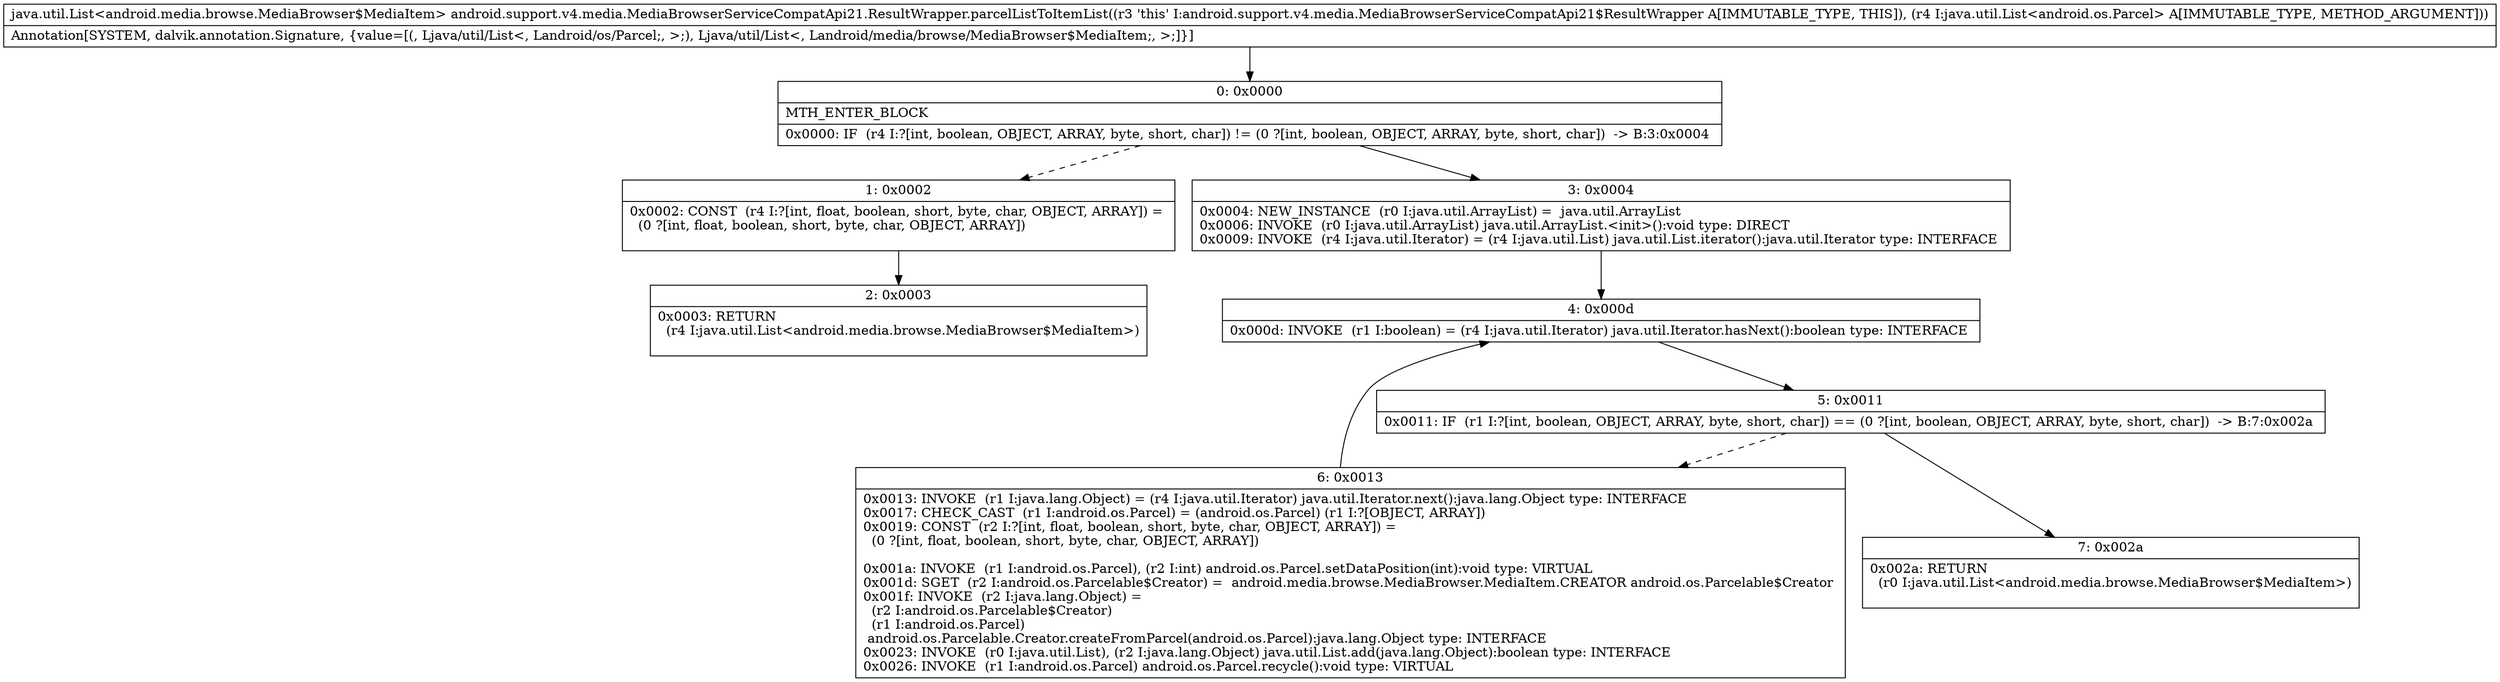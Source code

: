 digraph "CFG forandroid.support.v4.media.MediaBrowserServiceCompatApi21.ResultWrapper.parcelListToItemList(Ljava\/util\/List;)Ljava\/util\/List;" {
Node_0 [shape=record,label="{0\:\ 0x0000|MTH_ENTER_BLOCK\l|0x0000: IF  (r4 I:?[int, boolean, OBJECT, ARRAY, byte, short, char]) != (0 ?[int, boolean, OBJECT, ARRAY, byte, short, char])  \-\> B:3:0x0004 \l}"];
Node_1 [shape=record,label="{1\:\ 0x0002|0x0002: CONST  (r4 I:?[int, float, boolean, short, byte, char, OBJECT, ARRAY]) = \l  (0 ?[int, float, boolean, short, byte, char, OBJECT, ARRAY])\l \l}"];
Node_2 [shape=record,label="{2\:\ 0x0003|0x0003: RETURN  \l  (r4 I:java.util.List\<android.media.browse.MediaBrowser$MediaItem\>)\l \l}"];
Node_3 [shape=record,label="{3\:\ 0x0004|0x0004: NEW_INSTANCE  (r0 I:java.util.ArrayList) =  java.util.ArrayList \l0x0006: INVOKE  (r0 I:java.util.ArrayList) java.util.ArrayList.\<init\>():void type: DIRECT \l0x0009: INVOKE  (r4 I:java.util.Iterator) = (r4 I:java.util.List) java.util.List.iterator():java.util.Iterator type: INTERFACE \l}"];
Node_4 [shape=record,label="{4\:\ 0x000d|0x000d: INVOKE  (r1 I:boolean) = (r4 I:java.util.Iterator) java.util.Iterator.hasNext():boolean type: INTERFACE \l}"];
Node_5 [shape=record,label="{5\:\ 0x0011|0x0011: IF  (r1 I:?[int, boolean, OBJECT, ARRAY, byte, short, char]) == (0 ?[int, boolean, OBJECT, ARRAY, byte, short, char])  \-\> B:7:0x002a \l}"];
Node_6 [shape=record,label="{6\:\ 0x0013|0x0013: INVOKE  (r1 I:java.lang.Object) = (r4 I:java.util.Iterator) java.util.Iterator.next():java.lang.Object type: INTERFACE \l0x0017: CHECK_CAST  (r1 I:android.os.Parcel) = (android.os.Parcel) (r1 I:?[OBJECT, ARRAY]) \l0x0019: CONST  (r2 I:?[int, float, boolean, short, byte, char, OBJECT, ARRAY]) = \l  (0 ?[int, float, boolean, short, byte, char, OBJECT, ARRAY])\l \l0x001a: INVOKE  (r1 I:android.os.Parcel), (r2 I:int) android.os.Parcel.setDataPosition(int):void type: VIRTUAL \l0x001d: SGET  (r2 I:android.os.Parcelable$Creator) =  android.media.browse.MediaBrowser.MediaItem.CREATOR android.os.Parcelable$Creator \l0x001f: INVOKE  (r2 I:java.lang.Object) = \l  (r2 I:android.os.Parcelable$Creator)\l  (r1 I:android.os.Parcel)\l android.os.Parcelable.Creator.createFromParcel(android.os.Parcel):java.lang.Object type: INTERFACE \l0x0023: INVOKE  (r0 I:java.util.List), (r2 I:java.lang.Object) java.util.List.add(java.lang.Object):boolean type: INTERFACE \l0x0026: INVOKE  (r1 I:android.os.Parcel) android.os.Parcel.recycle():void type: VIRTUAL \l}"];
Node_7 [shape=record,label="{7\:\ 0x002a|0x002a: RETURN  \l  (r0 I:java.util.List\<android.media.browse.MediaBrowser$MediaItem\>)\l \l}"];
MethodNode[shape=record,label="{java.util.List\<android.media.browse.MediaBrowser$MediaItem\> android.support.v4.media.MediaBrowserServiceCompatApi21.ResultWrapper.parcelListToItemList((r3 'this' I:android.support.v4.media.MediaBrowserServiceCompatApi21$ResultWrapper A[IMMUTABLE_TYPE, THIS]), (r4 I:java.util.List\<android.os.Parcel\> A[IMMUTABLE_TYPE, METHOD_ARGUMENT]))  | Annotation[SYSTEM, dalvik.annotation.Signature, \{value=[(, Ljava\/util\/List\<, Landroid\/os\/Parcel;, \>;), Ljava\/util\/List\<, Landroid\/media\/browse\/MediaBrowser$MediaItem;, \>;]\}]\l}"];
MethodNode -> Node_0;
Node_0 -> Node_1[style=dashed];
Node_0 -> Node_3;
Node_1 -> Node_2;
Node_3 -> Node_4;
Node_4 -> Node_5;
Node_5 -> Node_6[style=dashed];
Node_5 -> Node_7;
Node_6 -> Node_4;
}

